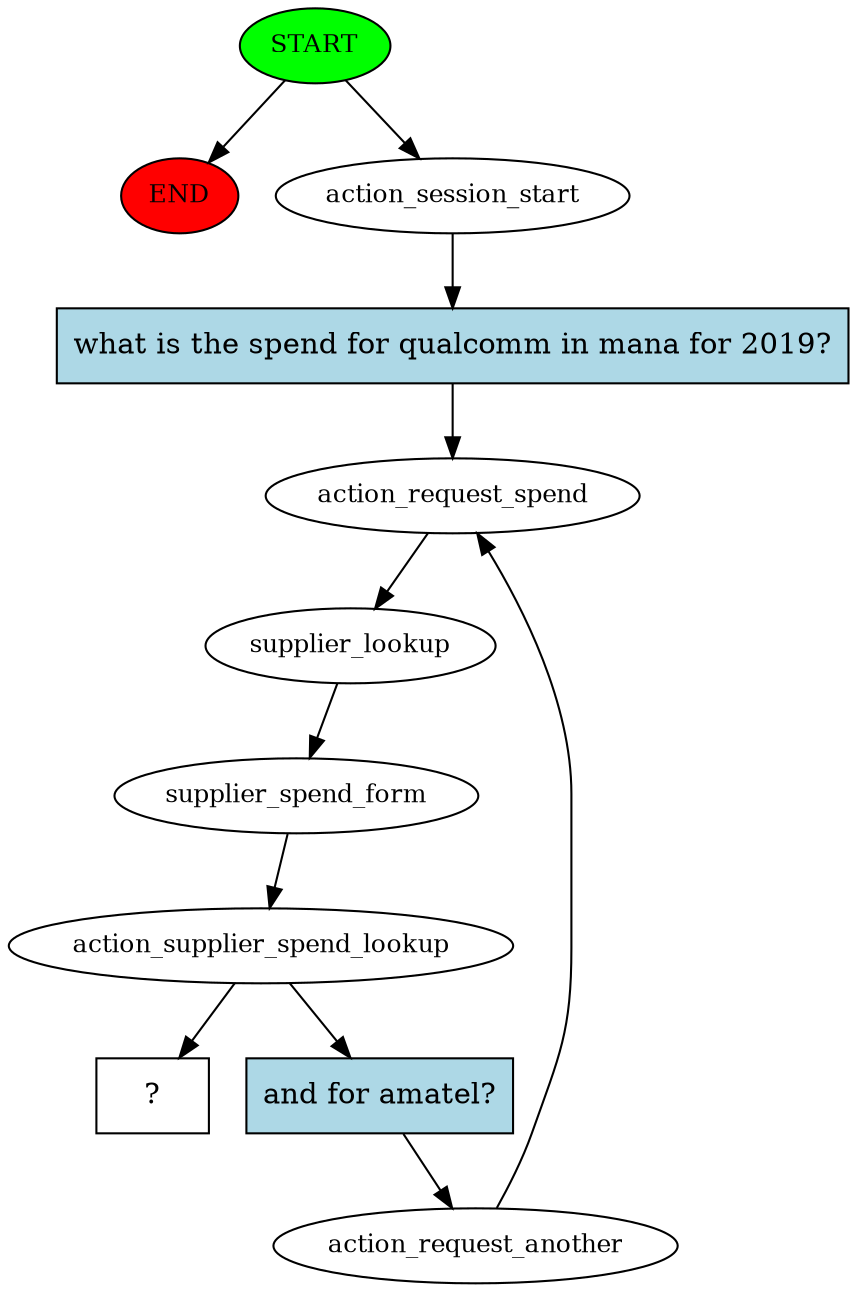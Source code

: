digraph  {
0 [class="start active", fillcolor=green, fontsize=12, label=START, style=filled];
"-1" [class=end, fillcolor=red, fontsize=12, label=END, style=filled];
1 [class=active, fontsize=12, label=action_session_start];
2 [class=active, fontsize=12, label=action_request_spend];
3 [class=active, fontsize=12, label=supplier_lookup];
4 [class=active, fontsize=12, label=supplier_spend_form];
5 [class=active, fontsize=12, label=action_supplier_spend_lookup];
6 [class=active, fontsize=12, label=action_request_another];
11 [class="intent dashed active", label="  ?  ", shape=rect];
12 [class="intent active", fillcolor=lightblue, label="what is the spend for qualcomm in mana for 2019?", shape=rect, style=filled];
13 [class="intent active", fillcolor=lightblue, label="and for amatel?", shape=rect, style=filled];
0 -> "-1"  [class="", key=NONE, label=""];
0 -> 1  [class=active, key=NONE, label=""];
1 -> 12  [class=active, key=0];
2 -> 3  [class=active, key=NONE, label=""];
3 -> 4  [class=active, key=NONE, label=""];
4 -> 5  [class=active, key=NONE, label=""];
5 -> 11  [class=active, key=NONE, label=""];
5 -> 13  [class=active, key=0];
6 -> 2  [class=active, key=NONE, label=""];
12 -> 2  [class=active, key=0];
13 -> 6  [class=active, key=0];
}
